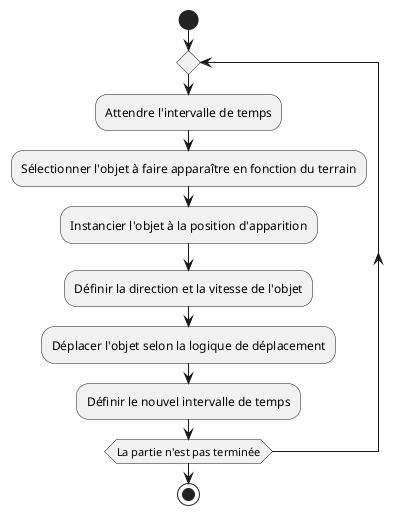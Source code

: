 @startuml generationMovingObjectActivity
start
repeat
  :Attendre l'intervalle de temps;
  :Sélectionner l'objet à faire apparaître en fonction du terrain;
  :Instancier l'objet à la position d'apparition;
  :Définir la direction et la vitesse de l'objet;
  :Déplacer l'objet selon la logique de déplacement;
  :Définir le nouvel intervalle de temps;
repeat while (La partie n'est pas terminée)
stop
@enduml

